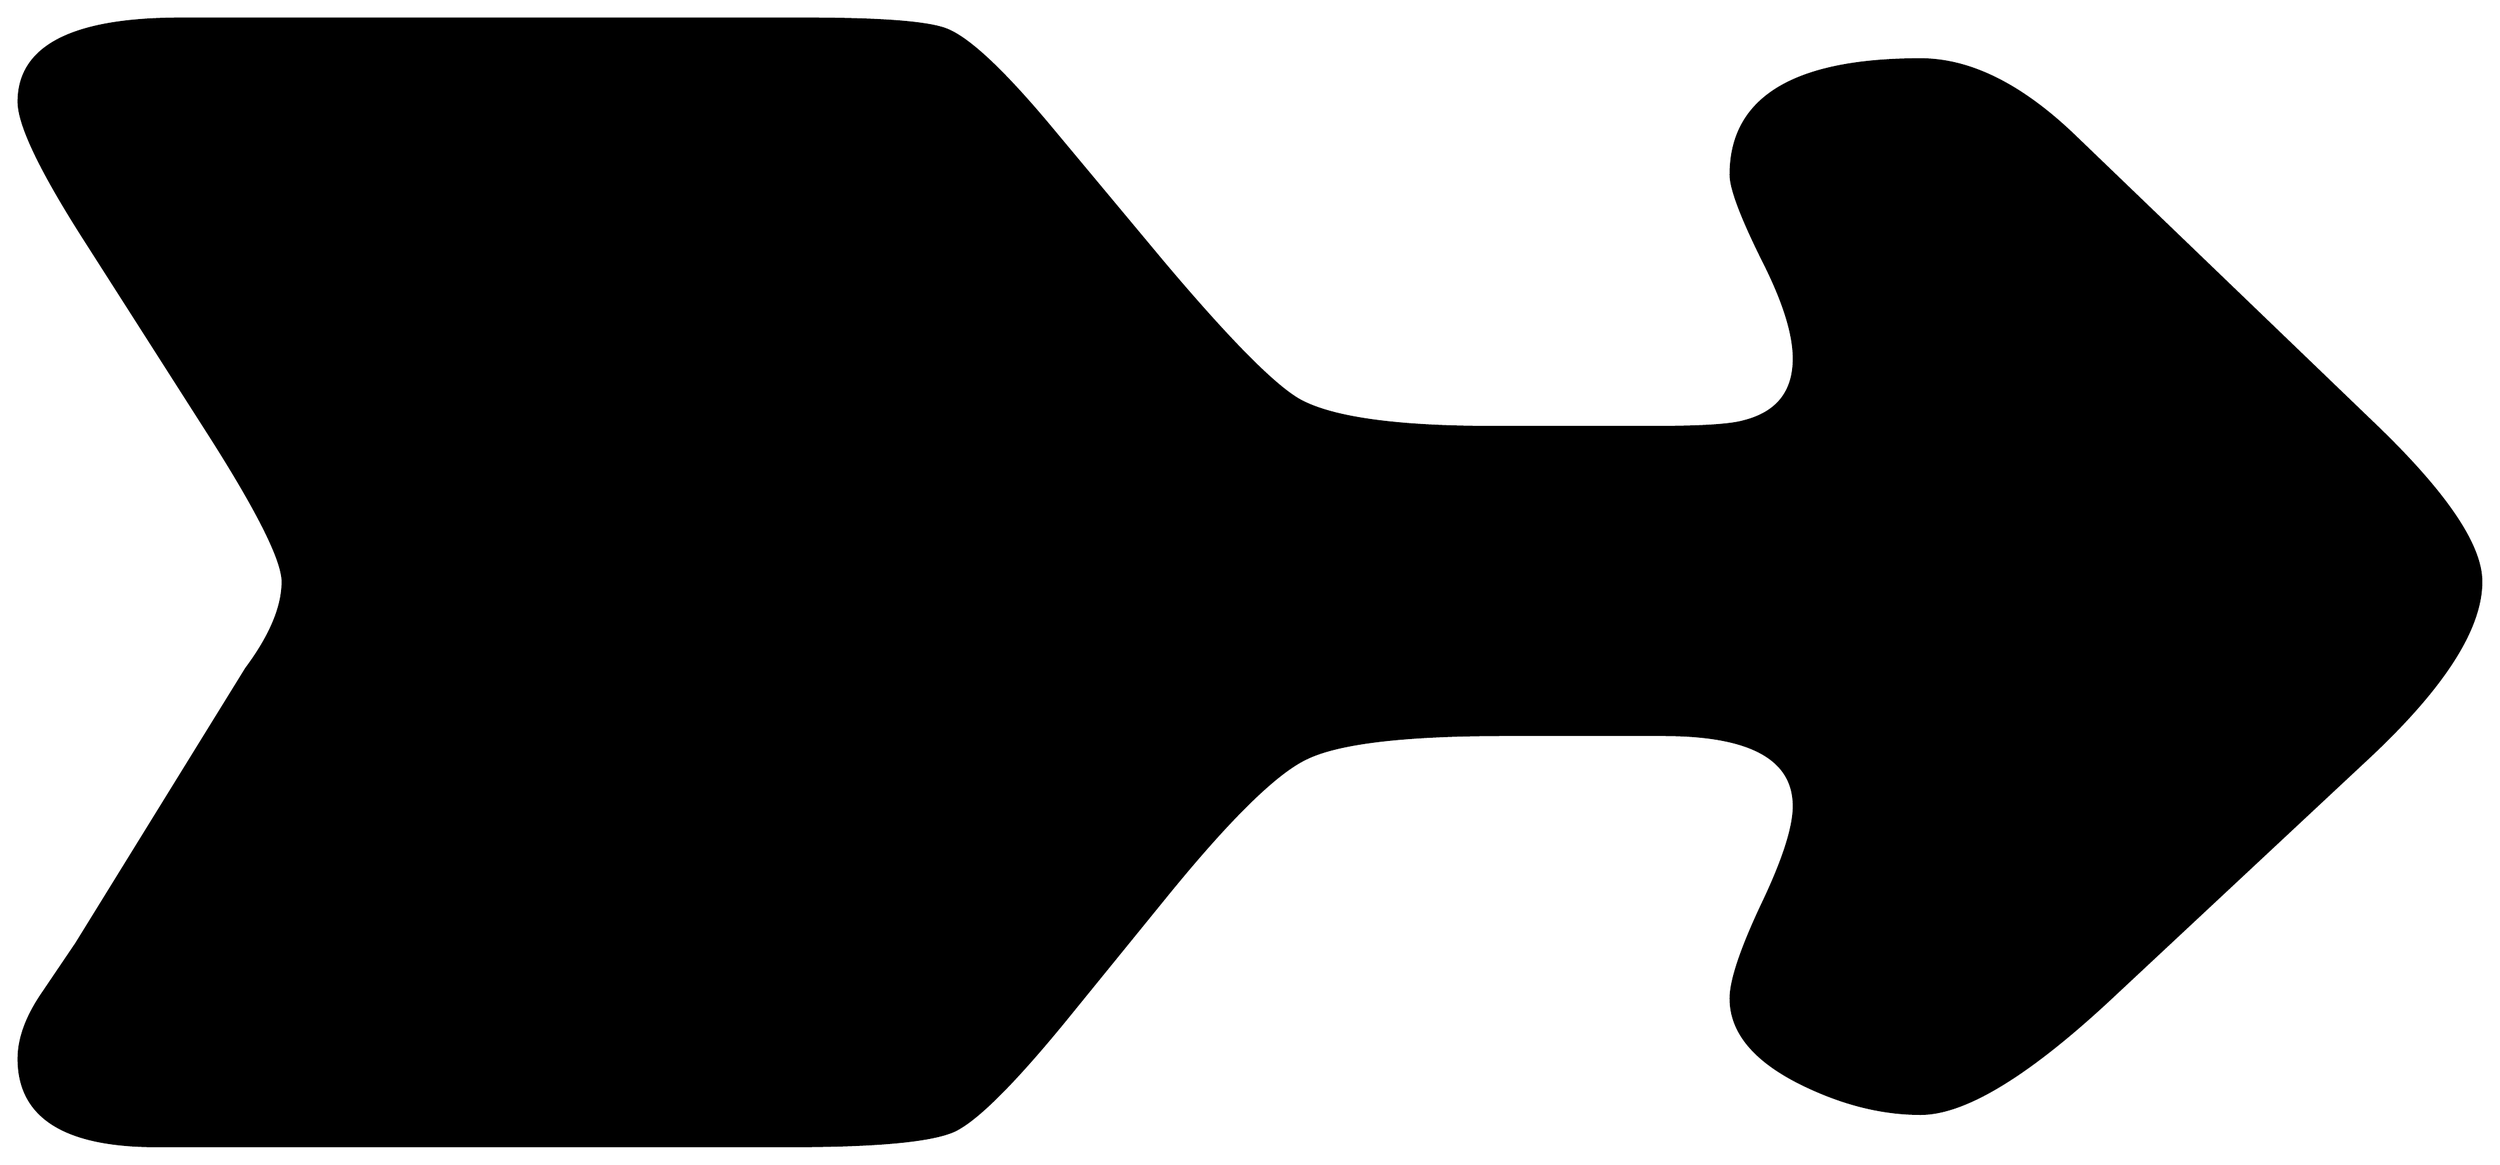 


\begin{tikzpicture}[y=0.80pt, x=0.80pt, yscale=-1.0, xscale=1.0, inner sep=0pt, outer sep=0pt]
\begin{scope}[shift={(100.0,1832.0)},nonzero rule]
  \path[draw=.,fill=.,line width=1.600pt] (1853.0,-709.0) ..
    controls (1853.0,-675.667) and (1826.333,-634.0) ..
    (1773.0,-584.0) -- (1589.0,-412.0) .. controls
    (1530.333,-357.333) and (1485.333,-330.0) .. (1454.0,-330.0) ..
    controls (1426.667,-330.0) and (1398.667,-337.0) ..
    (1370.0,-351.0) .. controls (1336.0,-367.667) and
    (1319.0,-388.0) .. (1319.0,-412.0) .. controls
    (1319.0,-424.667) and (1326.333,-446.667) .. (1341.0,-478.0) ..
    controls (1356.333,-510.0) and (1364.0,-533.667) ..
    (1364.0,-549.0) .. controls (1364.0,-583.0) and
    (1333.0,-600.0) .. (1271.0,-600.0) -- (1157.0,-600.0) ..
    controls (1085.667,-600.0) and (1038.667,-594.333) ..
    (1016.0,-583.0) .. controls (994.0,-572.333) and
    (960.333,-539.0) .. (915.0,-483.0) -- (850.0,-403.0) ..
    controls (810.667,-354.333) and (782.667,-326.0) .. (766.0,-318.0)
    .. controls (750.0,-310.667) and (711.0,-307.0) ..
    (649.0,-307.0) -- (198.0,-307.0) .. controls (132.667,-307.0)
    and (100.0,-327.667) .. (100.0,-369.0) .. controls
    (100.0,-383.0) and (105.333,-398.0) .. (116.0,-414.0) --
    (141.0,-451.0) -- (262.0,-647.0) .. controls (279.333,-670.333)
    and (288.0,-691.0) .. (288.0,-709.0) .. controls
    (288.0,-724.333) and (270.333,-759.667) .. (235.0,-815.0) --
    (145.0,-956.0) .. controls (115.0,-1003.333) and
    (100.0,-1035.0) .. (100.0,-1051.0) .. controls
    (100.0,-1090.333) and (138.333,-1110.0) .. (215.0,-1110.0) --
    (661.0,-1110.0) .. controls (715.0,-1110.0) and
    (748.333,-1107.333) .. (761.0,-1102.0) .. controls
    (777.0,-1095.333) and (801.667,-1072.0) .. (835.0,-1032.0) --
    (915.0,-936.0) .. controls (961.667,-880.667) and (994.0,-848.0)
    .. (1012.0,-838.0) .. controls (1035.333,-825.333) and
    (1081.0,-819.0) .. (1149.0,-819.0) -- (1265.0,-819.0) ..
    controls (1297.667,-819.0) and (1318.667,-820.333) ..
    (1328.0,-823.0) .. controls (1352.0,-829.0) and
    (1364.0,-844.0) .. (1364.0,-868.0) .. controls
    (1364.0,-885.333) and (1357.0,-908.0) .. (1343.0,-936.0) ..
    controls (1327.0,-968.0) and (1319.0,-989.0) ..
    (1319.0,-999.0) .. controls (1319.0,-1053.667) and
    (1364.0,-1081.0) .. (1454.0,-1081.0) .. controls
    (1489.333,-1081.0) and (1526.0,-1062.667) .. (1564.0,-1026.0) --
    (1777.0,-821.0) .. controls (1827.667,-772.333) and
    (1853.0,-735.0) .. (1853.0,-709.0) -- cycle;
\end{scope}

\end{tikzpicture}

